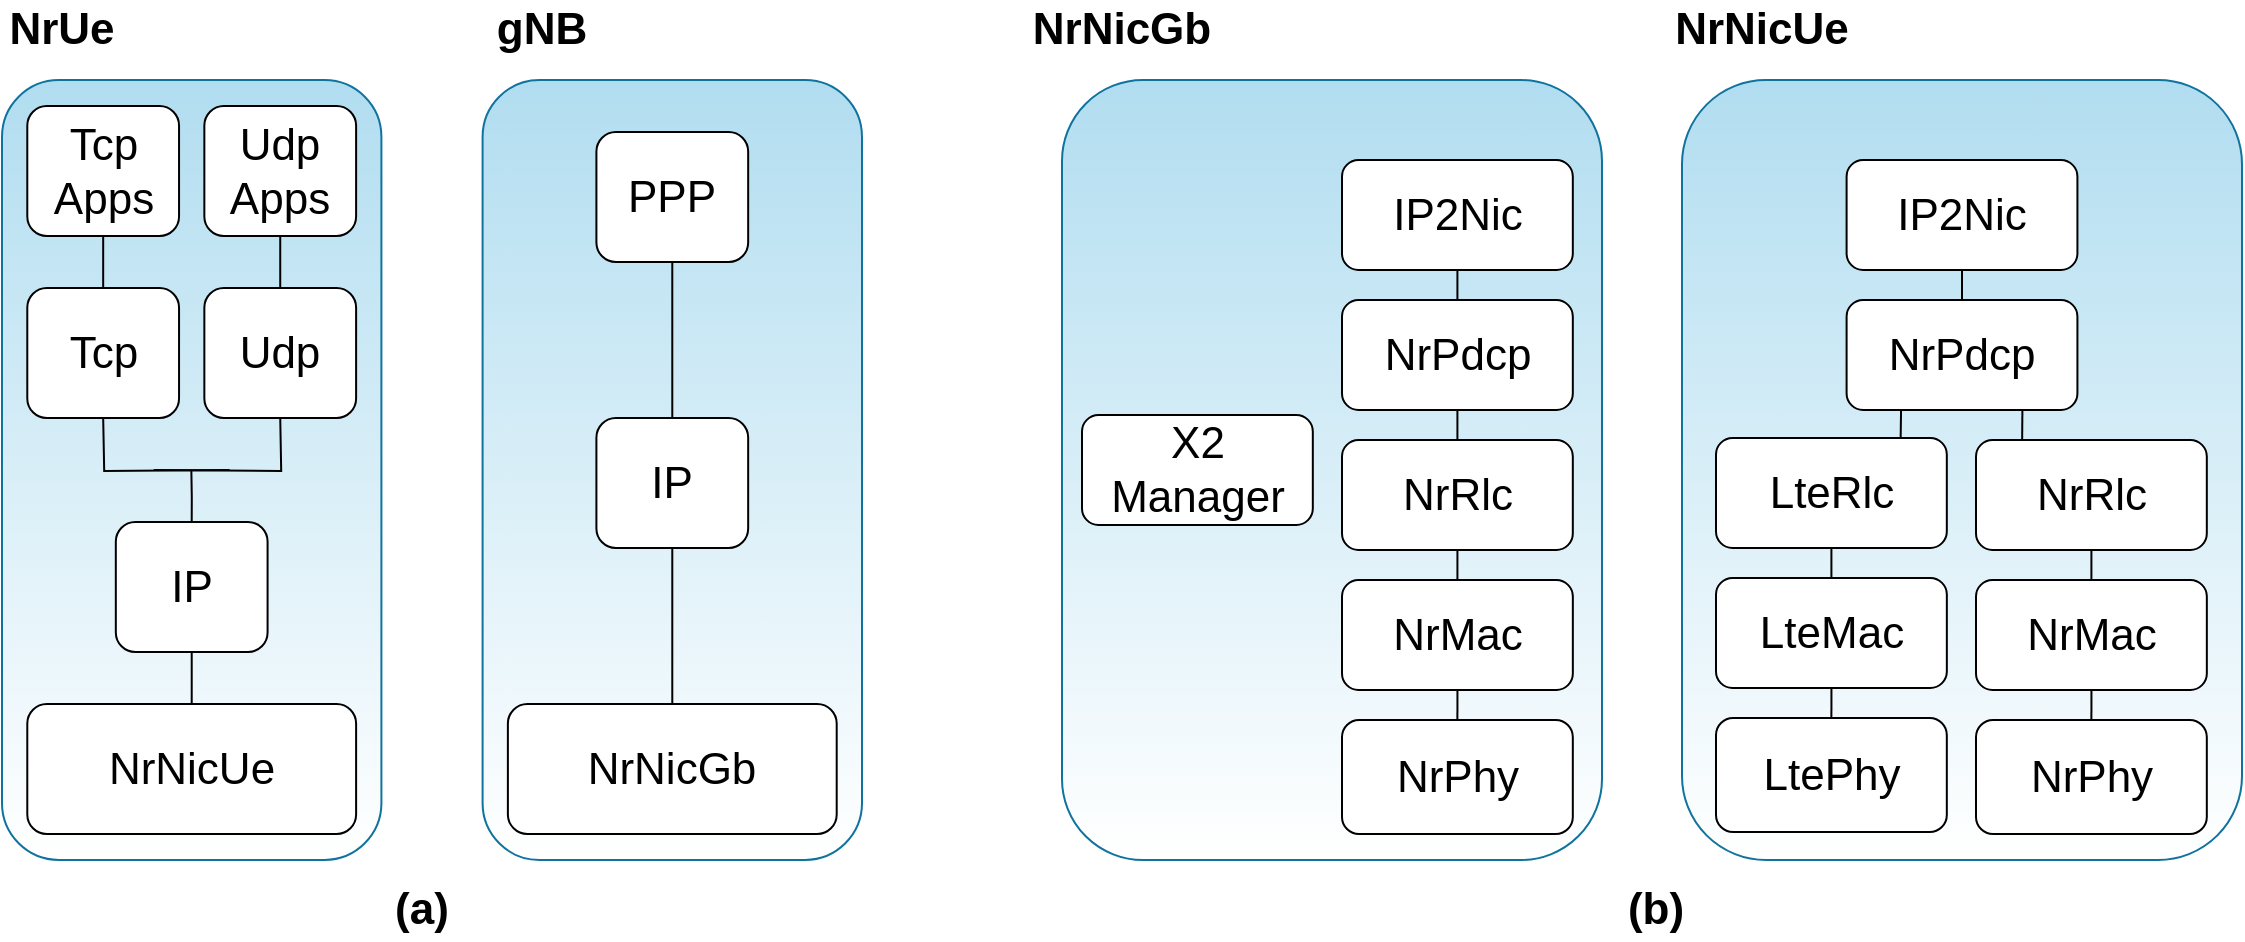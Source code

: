 <mxfile version="20.3.0" type="device"><diagram id="795PZpDMs8vXxlQpQ1Ux" name="Page-1"><mxGraphModel dx="1296" dy="764" grid="1" gridSize="10" guides="1" tooltips="1" connect="1" arrows="1" fold="1" page="1" pageScale="1" pageWidth="3300" pageHeight="4681" math="0" shadow="0"><root><mxCell id="0"/><mxCell id="1" parent="0"/><mxCell id="Ng4AalJjxKyuFk5yqy53-161" value="NrNicGb" style="text;html=1;strokeColor=none;fillColor=none;align=center;verticalAlign=middle;whiteSpace=wrap;rounded=0;fontSize=22;fontStyle=1" parent="1" vertex="1"><mxGeometry x="580" y="80" width="60" height="30" as="geometry"/></mxCell><mxCell id="Ng4AalJjxKyuFk5yqy53-133" value="" style="rounded=1;whiteSpace=wrap;html=1;fillColor=#b1ddf0;strokeColor=#10739e;gradientColor=#FFFFFF;" parent="1" vertex="1"><mxGeometry x="580" y="120" width="270" height="390" as="geometry"/></mxCell><mxCell id="Ng4AalJjxKyuFk5yqy53-139" value="" style="rounded=1;whiteSpace=wrap;html=1;" parent="1" vertex="1"><mxGeometry x="720" y="440" width="115.41" height="57" as="geometry"/></mxCell><mxCell id="Ng4AalJjxKyuFk5yqy53-145" value="" style="endArrow=none;html=1;rounded=0;exitX=0.5;exitY=0;exitDx=0;exitDy=0;entryX=0.5;entryY=1;entryDx=0;entryDy=0;" parent="1" source="Ng4AalJjxKyuFk5yqy53-139" target="Ng4AalJjxKyuFk5yqy53-165" edge="1"><mxGeometry width="50" height="50" relative="1" as="geometry"><mxPoint x="781.765" y="406" as="sourcePoint"/><mxPoint x="724.853" y="406" as="targetPoint"/></mxGeometry></mxCell><mxCell id="Ng4AalJjxKyuFk5yqy53-157" value="NrPhy" style="text;html=1;strokeColor=none;fillColor=none;align=center;verticalAlign=middle;whiteSpace=wrap;rounded=0;fontSize=22;" parent="1" vertex="1"><mxGeometry x="747.7" y="453.5" width="60" height="30" as="geometry"/></mxCell><mxCell id="Ng4AalJjxKyuFk5yqy53-165" value="" style="rounded=1;whiteSpace=wrap;html=1;" parent="1" vertex="1"><mxGeometry x="720" y="370" width="115.42" height="55" as="geometry"/></mxCell><mxCell id="Ng4AalJjxKyuFk5yqy53-166" value="" style="rounded=1;whiteSpace=wrap;html=1;" parent="1" vertex="1"><mxGeometry x="720" y="300" width="115.41" height="55" as="geometry"/></mxCell><mxCell id="Ng4AalJjxKyuFk5yqy53-169" value="" style="rounded=1;whiteSpace=wrap;html=1;" parent="1" vertex="1"><mxGeometry x="720" y="230" width="115.41" height="55" as="geometry"/></mxCell><mxCell id="Ng4AalJjxKyuFk5yqy53-170" value="" style="rounded=1;whiteSpace=wrap;html=1;" parent="1" vertex="1"><mxGeometry x="720" y="160" width="115.41" height="55" as="geometry"/></mxCell><mxCell id="Ng4AalJjxKyuFk5yqy53-171" value="NrMac" style="text;html=1;strokeColor=none;fillColor=none;align=center;verticalAlign=middle;whiteSpace=wrap;rounded=0;fontSize=22;" parent="1" vertex="1"><mxGeometry x="747.7" y="382.5" width="60" height="30" as="geometry"/></mxCell><mxCell id="Ng4AalJjxKyuFk5yqy53-172" value="NrRlc" style="text;html=1;strokeColor=none;fillColor=none;align=center;verticalAlign=middle;whiteSpace=wrap;rounded=0;fontSize=22;" parent="1" vertex="1"><mxGeometry x="747.7" y="312.5" width="60" height="30" as="geometry"/></mxCell><mxCell id="Ng4AalJjxKyuFk5yqy53-173" value="NrPdcp" style="text;html=1;strokeColor=none;fillColor=none;align=center;verticalAlign=middle;whiteSpace=wrap;rounded=0;fontSize=22;" parent="1" vertex="1"><mxGeometry x="747.7" y="242.5" width="60" height="30" as="geometry"/></mxCell><mxCell id="Ng4AalJjxKyuFk5yqy53-174" value="IP2Nic" style="text;html=1;strokeColor=none;fillColor=none;align=center;verticalAlign=middle;whiteSpace=wrap;rounded=0;fontSize=22;" parent="1" vertex="1"><mxGeometry x="747.7" y="172.5" width="60" height="30" as="geometry"/></mxCell><mxCell id="Ng4AalJjxKyuFk5yqy53-175" value="" style="rounded=1;whiteSpace=wrap;html=1;" parent="1" vertex="1"><mxGeometry x="590" y="287.5" width="115.41" height="55" as="geometry"/></mxCell><mxCell id="Ng4AalJjxKyuFk5yqy53-176" value="X2&lt;br&gt;Manager" style="text;html=1;strokeColor=none;fillColor=none;align=center;verticalAlign=middle;whiteSpace=wrap;rounded=0;fontSize=22;" parent="1" vertex="1"><mxGeometry x="617.71" y="300" width="60" height="30" as="geometry"/></mxCell><mxCell id="Ng4AalJjxKyuFk5yqy53-178" value="NrNicUe" style="text;html=1;strokeColor=none;fillColor=none;align=center;verticalAlign=middle;whiteSpace=wrap;rounded=0;fontSize=22;fontStyle=1" parent="1" vertex="1"><mxGeometry x="900" y="80" width="60" height="30" as="geometry"/></mxCell><mxCell id="Ng4AalJjxKyuFk5yqy53-179" value="" style="rounded=1;whiteSpace=wrap;html=1;fillColor=#b1ddf0;strokeColor=#10739e;gradientColor=#FFFFFF;" parent="1" vertex="1"><mxGeometry x="890" y="120" width="280" height="390" as="geometry"/></mxCell><mxCell id="Ng4AalJjxKyuFk5yqy53-180" value="" style="rounded=1;whiteSpace=wrap;html=1;" parent="1" vertex="1"><mxGeometry x="1037" y="440" width="115.41" height="57" as="geometry"/></mxCell><mxCell id="Ng4AalJjxKyuFk5yqy53-181" value="" style="endArrow=none;html=1;rounded=0;exitX=0.5;exitY=0;exitDx=0;exitDy=0;entryX=0.5;entryY=1;entryDx=0;entryDy=0;" parent="1" source="Ng4AalJjxKyuFk5yqy53-180" target="Ng4AalJjxKyuFk5yqy53-183" edge="1"><mxGeometry width="50" height="50" relative="1" as="geometry"><mxPoint x="1101.765" y="406" as="sourcePoint"/><mxPoint x="1044.853" y="406" as="targetPoint"/></mxGeometry></mxCell><mxCell id="Ng4AalJjxKyuFk5yqy53-182" value="NrPhy" style="text;html=1;strokeColor=none;fillColor=none;align=center;verticalAlign=middle;whiteSpace=wrap;rounded=0;fontSize=22;" parent="1" vertex="1"><mxGeometry x="1064.7" y="453.5" width="60" height="30" as="geometry"/></mxCell><mxCell id="Ng4AalJjxKyuFk5yqy53-183" value="" style="rounded=1;whiteSpace=wrap;html=1;" parent="1" vertex="1"><mxGeometry x="1037" y="370" width="115.42" height="55" as="geometry"/></mxCell><mxCell id="Ng4AalJjxKyuFk5yqy53-184" value="" style="rounded=1;whiteSpace=wrap;html=1;" parent="1" vertex="1"><mxGeometry x="1037" y="300" width="115.41" height="55" as="geometry"/></mxCell><mxCell id="Ng4AalJjxKyuFk5yqy53-185" value="" style="rounded=1;whiteSpace=wrap;html=1;" parent="1" vertex="1"><mxGeometry x="972.3" y="230" width="115.41" height="55" as="geometry"/></mxCell><mxCell id="Ng4AalJjxKyuFk5yqy53-186" value="" style="rounded=1;whiteSpace=wrap;html=1;" parent="1" vertex="1"><mxGeometry x="972.3" y="160" width="115.41" height="55" as="geometry"/></mxCell><mxCell id="Ng4AalJjxKyuFk5yqy53-187" value="NrMac" style="text;html=1;strokeColor=none;fillColor=none;align=center;verticalAlign=middle;whiteSpace=wrap;rounded=0;fontSize=22;" parent="1" vertex="1"><mxGeometry x="1064.7" y="382.5" width="60" height="30" as="geometry"/></mxCell><mxCell id="Ng4AalJjxKyuFk5yqy53-188" value="NrRlc" style="text;html=1;strokeColor=none;fillColor=none;align=center;verticalAlign=middle;whiteSpace=wrap;rounded=0;fontSize=22;" parent="1" vertex="1"><mxGeometry x="1064.7" y="312.5" width="60" height="30" as="geometry"/></mxCell><mxCell id="Ng4AalJjxKyuFk5yqy53-189" value="NrPdcp" style="text;html=1;strokeColor=none;fillColor=none;align=center;verticalAlign=middle;whiteSpace=wrap;rounded=0;fontSize=22;" parent="1" vertex="1"><mxGeometry x="1000" y="242.5" width="60" height="30" as="geometry"/></mxCell><mxCell id="Ng4AalJjxKyuFk5yqy53-190" value="IP2Nic" style="text;html=1;strokeColor=none;fillColor=none;align=center;verticalAlign=middle;whiteSpace=wrap;rounded=0;fontSize=22;" parent="1" vertex="1"><mxGeometry x="1000" y="172.5" width="60" height="30" as="geometry"/></mxCell><mxCell id="Ng4AalJjxKyuFk5yqy53-193" value="" style="rounded=1;whiteSpace=wrap;html=1;" parent="1" vertex="1"><mxGeometry x="907" y="439" width="115.41" height="57" as="geometry"/></mxCell><mxCell id="Ng4AalJjxKyuFk5yqy53-194" value="LtePhy" style="text;html=1;strokeColor=none;fillColor=none;align=center;verticalAlign=middle;whiteSpace=wrap;rounded=0;fontSize=22;" parent="1" vertex="1"><mxGeometry x="934.7" y="452.5" width="60" height="30" as="geometry"/></mxCell><mxCell id="Ng4AalJjxKyuFk5yqy53-195" value="" style="rounded=1;whiteSpace=wrap;html=1;" parent="1" vertex="1"><mxGeometry x="907" y="369" width="115.42" height="55" as="geometry"/></mxCell><mxCell id="Ng4AalJjxKyuFk5yqy53-196" value="" style="rounded=1;whiteSpace=wrap;html=1;" parent="1" vertex="1"><mxGeometry x="907" y="299" width="115.41" height="55" as="geometry"/></mxCell><mxCell id="Ng4AalJjxKyuFk5yqy53-197" value="LteMac" style="text;html=1;strokeColor=none;fillColor=none;align=center;verticalAlign=middle;whiteSpace=wrap;rounded=0;fontSize=22;" parent="1" vertex="1"><mxGeometry x="934.7" y="381.5" width="60" height="30" as="geometry"/></mxCell><mxCell id="Ng4AalJjxKyuFk5yqy53-198" value="LteRlc" style="text;html=1;strokeColor=none;fillColor=none;align=center;verticalAlign=middle;whiteSpace=wrap;rounded=0;fontSize=22;" parent="1" vertex="1"><mxGeometry x="934.7" y="311.5" width="60" height="30" as="geometry"/></mxCell><mxCell id="Ng4AalJjxKyuFk5yqy53-202" value="" style="endArrow=none;html=1;rounded=0;fontSize=13;edgeStyle=orthogonalEdgeStyle;exitX=0.8;exitY=0.003;exitDx=0;exitDy=0;exitPerimeter=0;" parent="1" source="Ng4AalJjxKyuFk5yqy53-196" edge="1"><mxGeometry width="50" height="50" relative="1" as="geometry"><mxPoint x="999.53" y="325" as="sourcePoint"/><mxPoint x="999.53" y="285" as="targetPoint"/></mxGeometry></mxCell><mxCell id="Ng4AalJjxKyuFk5yqy53-204" value="" style="endArrow=none;html=1;rounded=0;fontSize=13;edgeStyle=orthogonalEdgeStyle;exitX=0.2;exitY=-0.003;exitDx=0;exitDy=0;exitPerimeter=0;" parent="1" source="Ng4AalJjxKyuFk5yqy53-184" edge="1"><mxGeometry width="50" height="50" relative="1" as="geometry"><mxPoint x="1060" y="299" as="sourcePoint"/><mxPoint x="1060.2" y="285" as="targetPoint"/></mxGeometry></mxCell><mxCell id="Ng4AalJjxKyuFk5yqy53-205" value="" style="endArrow=none;html=1;rounded=0;fontSize=13;entryX=0.5;entryY=1;entryDx=0;entryDy=0;" parent="1" source="Ng4AalJjxKyuFk5yqy53-195" target="Ng4AalJjxKyuFk5yqy53-196" edge="1"><mxGeometry width="50" height="50" relative="1" as="geometry"><mxPoint x="930" y="370" as="sourcePoint"/><mxPoint x="980" y="320" as="targetPoint"/></mxGeometry></mxCell><mxCell id="Ng4AalJjxKyuFk5yqy53-207" value="" style="endArrow=none;html=1;rounded=0;fontSize=13;exitX=0.5;exitY=0;exitDx=0;exitDy=0;entryX=0.5;entryY=1;entryDx=0;entryDy=0;" parent="1" source="Ng4AalJjxKyuFk5yqy53-193" target="Ng4AalJjxKyuFk5yqy53-195" edge="1"><mxGeometry width="50" height="50" relative="1" as="geometry"><mxPoint x="930" y="370" as="sourcePoint"/><mxPoint x="980" y="320" as="targetPoint"/></mxGeometry></mxCell><mxCell id="Ng4AalJjxKyuFk5yqy53-208" value="" style="endArrow=none;html=1;rounded=0;fontSize=13;exitX=0.5;exitY=0;exitDx=0;exitDy=0;entryX=0.5;entryY=1;entryDx=0;entryDy=0;" parent="1" source="Ng4AalJjxKyuFk5yqy53-183" target="Ng4AalJjxKyuFk5yqy53-184" edge="1"><mxGeometry width="50" height="50" relative="1" as="geometry"><mxPoint x="930" y="370" as="sourcePoint"/><mxPoint x="980" y="320" as="targetPoint"/></mxGeometry></mxCell><mxCell id="Ng4AalJjxKyuFk5yqy53-209" value="" style="endArrow=none;html=1;rounded=0;fontSize=13;exitX=0.5;exitY=0;exitDx=0;exitDy=0;entryX=0.5;entryY=1;entryDx=0;entryDy=0;" parent="1" source="Ng4AalJjxKyuFk5yqy53-185" target="Ng4AalJjxKyuFk5yqy53-186" edge="1"><mxGeometry width="50" height="50" relative="1" as="geometry"><mxPoint x="930" y="240" as="sourcePoint"/><mxPoint x="980" y="190" as="targetPoint"/></mxGeometry></mxCell><mxCell id="Ng4AalJjxKyuFk5yqy53-242" value="(a)" style="text;html=1;strokeColor=none;fillColor=none;align=center;verticalAlign=middle;whiteSpace=wrap;rounded=0;fontSize=22;fontStyle=1" parent="1" vertex="1"><mxGeometry x="230" y="520" width="60" height="30" as="geometry"/></mxCell><mxCell id="Ng4AalJjxKyuFk5yqy53-243" value="(b)" style="text;html=1;strokeColor=none;fillColor=none;align=center;verticalAlign=middle;whiteSpace=wrap;rounded=0;fontSize=22;fontStyle=1" parent="1" vertex="1"><mxGeometry x="847" y="520" width="60" height="30" as="geometry"/></mxCell><mxCell id="Ng4AalJjxKyuFk5yqy53-244" value="" style="endArrow=none;html=1;rounded=0;fontSize=13;entryX=0.5;entryY=0;entryDx=0;entryDy=0;" parent="1" source="Ng4AalJjxKyuFk5yqy53-166" target="Ng4AalJjxKyuFk5yqy53-165" edge="1"><mxGeometry width="50" height="50" relative="1" as="geometry"><mxPoint x="720" y="350" as="sourcePoint"/><mxPoint x="770" y="300" as="targetPoint"/></mxGeometry></mxCell><mxCell id="Ng4AalJjxKyuFk5yqy53-245" value="" style="endArrow=none;html=1;rounded=0;fontSize=13;entryX=0.5;entryY=1;entryDx=0;entryDy=0;" parent="1" source="Ng4AalJjxKyuFk5yqy53-169" target="Ng4AalJjxKyuFk5yqy53-170" edge="1"><mxGeometry width="50" height="50" relative="1" as="geometry"><mxPoint x="770" y="250" as="sourcePoint"/><mxPoint x="820" y="200" as="targetPoint"/></mxGeometry></mxCell><mxCell id="Ng4AalJjxKyuFk5yqy53-246" value="" style="endArrow=none;html=1;rounded=0;fontSize=13;entryX=0.5;entryY=1;entryDx=0;entryDy=0;" parent="1" source="Ng4AalJjxKyuFk5yqy53-166" target="Ng4AalJjxKyuFk5yqy53-169" edge="1"><mxGeometry width="50" height="50" relative="1" as="geometry"><mxPoint x="770" y="250" as="sourcePoint"/><mxPoint x="820" y="200" as="targetPoint"/></mxGeometry></mxCell><mxCell id="Ng4AalJjxKyuFk5yqy53-128" value="NrUe" style="text;html=1;strokeColor=none;fillColor=none;align=center;verticalAlign=middle;whiteSpace=wrap;rounded=0;fontSize=22;fontStyle=1" parent="1" vertex="1"><mxGeometry x="50" y="80" width="60" height="30" as="geometry"/></mxCell><mxCell id="Ng4AalJjxKyuFk5yqy53-129" value="gNB" style="text;html=1;strokeColor=none;fillColor=none;align=center;verticalAlign=middle;whiteSpace=wrap;rounded=0;fontSize=22;fontStyle=1" parent="1" vertex="1"><mxGeometry x="290" y="80" width="60" height="30" as="geometry"/></mxCell><mxCell id="Ng4AalJjxKyuFk5yqy53-1" value="" style="rounded=1;whiteSpace=wrap;html=1;fillColor=#b1ddf0;strokeColor=#10739e;gradientColor=#FFFFFF;" parent="1" vertex="1"><mxGeometry x="50" y="120" width="189.706" height="390" as="geometry"/></mxCell><mxCell id="Ng4AalJjxKyuFk5yqy53-2" value="" style="rounded=1;whiteSpace=wrap;html=1;" parent="1" vertex="1"><mxGeometry x="151.176" y="133" width="75.882" height="65" as="geometry"/></mxCell><mxCell id="Ng4AalJjxKyuFk5yqy53-3" value="" style="rounded=1;whiteSpace=wrap;html=1;" parent="1" vertex="1"><mxGeometry x="62.647" y="133" width="75.882" height="65" as="geometry"/></mxCell><mxCell id="Ng4AalJjxKyuFk5yqy53-4" value="" style="rounded=1;whiteSpace=wrap;html=1;" parent="1" vertex="1"><mxGeometry x="151.176" y="224" width="75.882" height="65" as="geometry"/></mxCell><mxCell id="Ng4AalJjxKyuFk5yqy53-5" value="" style="rounded=1;whiteSpace=wrap;html=1;" parent="1" vertex="1"><mxGeometry x="62.647" y="224" width="75.882" height="65" as="geometry"/></mxCell><mxCell id="Ng4AalJjxKyuFk5yqy53-6" value="" style="rounded=1;whiteSpace=wrap;html=1;" parent="1" vertex="1"><mxGeometry x="106.912" y="341" width="75.882" height="65" as="geometry"/></mxCell><mxCell id="Ng4AalJjxKyuFk5yqy53-8" value="" style="rounded=1;whiteSpace=wrap;html=1;" parent="1" vertex="1"><mxGeometry x="62.647" y="432" width="164.412" height="65" as="geometry"/></mxCell><mxCell id="Ng4AalJjxKyuFk5yqy53-9" value="" style="endArrow=none;html=1;rounded=0;entryX=0.5;entryY=1;entryDx=0;entryDy=0;" parent="1" source="Ng4AalJjxKyuFk5yqy53-5" target="Ng4AalJjxKyuFk5yqy53-3" edge="1"><mxGeometry width="50" height="50" relative="1" as="geometry"><mxPoint x="340.882" y="406" as="sourcePoint"/><mxPoint x="404.118" y="341" as="targetPoint"/></mxGeometry></mxCell><mxCell id="Ng4AalJjxKyuFk5yqy53-10" value="" style="endArrow=none;html=1;rounded=0;entryX=0.5;entryY=1;entryDx=0;entryDy=0;exitX=0.5;exitY=0;exitDx=0;exitDy=0;" parent="1" source="Ng4AalJjxKyuFk5yqy53-4" target="Ng4AalJjxKyuFk5yqy53-2" edge="1"><mxGeometry width="50" height="50" relative="1" as="geometry"><mxPoint x="201.765" y="328" as="sourcePoint"/><mxPoint x="265" y="263" as="targetPoint"/></mxGeometry></mxCell><mxCell id="Ng4AalJjxKyuFk5yqy53-15" value="" style="endArrow=none;html=1;rounded=0;edgeStyle=orthogonalEdgeStyle;" parent="1" edge="1"><mxGeometry width="50" height="50" relative="1" as="geometry"><mxPoint x="125.882" y="315" as="sourcePoint"/><mxPoint x="189.118" y="289" as="targetPoint"/></mxGeometry></mxCell><mxCell id="Ng4AalJjxKyuFk5yqy53-16" value="" style="endArrow=none;html=1;rounded=0;edgeStyle=orthogonalEdgeStyle;" parent="1" edge="1"><mxGeometry width="50" height="50" relative="1" as="geometry"><mxPoint x="163.824" y="315" as="sourcePoint"/><mxPoint x="100.588" y="289" as="targetPoint"/></mxGeometry></mxCell><mxCell id="Ng4AalJjxKyuFk5yqy53-18" value="" style="endArrow=none;html=1;rounded=0;edgeStyle=orthogonalEdgeStyle;exitX=0.5;exitY=0;exitDx=0;exitDy=0;" parent="1" source="Ng4AalJjxKyuFk5yqy53-6" edge="1"><mxGeometry width="50" height="50" relative="1" as="geometry"><mxPoint x="144.676" y="380" as="sourcePoint"/><mxPoint x="144.676" y="315" as="targetPoint"/></mxGeometry></mxCell><mxCell id="Ng4AalJjxKyuFk5yqy53-19" value="" style="endArrow=none;html=1;rounded=0;exitX=0.5;exitY=0;exitDx=0;exitDy=0;entryX=0.5;entryY=1;entryDx=0;entryDy=0;" parent="1" source="Ng4AalJjxKyuFk5yqy53-8" target="Ng4AalJjxKyuFk5yqy53-6" edge="1"><mxGeometry width="50" height="50" relative="1" as="geometry"><mxPoint x="201.765" y="406" as="sourcePoint"/><mxPoint x="265" y="341" as="targetPoint"/></mxGeometry></mxCell><mxCell id="Ng4AalJjxKyuFk5yqy53-20" value="" style="rounded=1;whiteSpace=wrap;html=1;fillColor=#b1ddf0;strokeColor=#10739e;gradientColor=#FFFFFF;" parent="1" vertex="1"><mxGeometry x="290.294" y="120" width="189.706" height="390" as="geometry"/></mxCell><mxCell id="Ng4AalJjxKyuFk5yqy53-25" value="" style="rounded=1;whiteSpace=wrap;html=1;" parent="1" vertex="1"><mxGeometry x="347.206" y="289" width="75.882" height="65" as="geometry"/></mxCell><mxCell id="Ng4AalJjxKyuFk5yqy53-26" value="" style="rounded=1;whiteSpace=wrap;html=1;" parent="1" vertex="1"><mxGeometry x="302.941" y="432" width="164.412" height="65" as="geometry"/></mxCell><mxCell id="Ng4AalJjxKyuFk5yqy53-32" value="" style="endArrow=none;html=1;rounded=0;exitX=0.5;exitY=0;exitDx=0;exitDy=0;entryX=0.5;entryY=1;entryDx=0;entryDy=0;" parent="1" source="Ng4AalJjxKyuFk5yqy53-26" target="Ng4AalJjxKyuFk5yqy53-25" edge="1"><mxGeometry width="50" height="50" relative="1" as="geometry"><mxPoint x="442.059" y="406" as="sourcePoint"/><mxPoint x="505.294" y="341" as="targetPoint"/></mxGeometry></mxCell><mxCell id="Ng4AalJjxKyuFk5yqy53-33" value="" style="rounded=1;whiteSpace=wrap;html=1;" parent="1" vertex="1"><mxGeometry x="347.206" y="146" width="75.882" height="65" as="geometry"/></mxCell><mxCell id="Ng4AalJjxKyuFk5yqy53-36" value="" style="endArrow=none;html=1;rounded=0;entryX=0.5;entryY=1;entryDx=0;entryDy=0;" parent="1" source="Ng4AalJjxKyuFk5yqy53-25" target="Ng4AalJjxKyuFk5yqy53-33" edge="1"><mxGeometry width="50" height="50" relative="1" as="geometry"><mxPoint x="340.882" y="289" as="sourcePoint"/><mxPoint x="404.118" y="224" as="targetPoint"/></mxGeometry></mxCell><mxCell id="Ng4AalJjxKyuFk5yqy53-41" value="Tcp Apps" style="text;html=1;strokeColor=none;fillColor=none;align=center;verticalAlign=middle;whiteSpace=wrap;rounded=0;fontSize=22;" parent="1" vertex="1"><mxGeometry x="70.59" y="150.5" width="60" height="30" as="geometry"/></mxCell><mxCell id="Ng4AalJjxKyuFk5yqy53-42" value="Udp Apps" style="text;html=1;strokeColor=none;fillColor=none;align=center;verticalAlign=middle;whiteSpace=wrap;rounded=0;fontSize=22;" parent="1" vertex="1"><mxGeometry x="159.12" y="150.5" width="60" height="30" as="geometry"/></mxCell><mxCell id="Ng4AalJjxKyuFk5yqy53-43" value="Tcp" style="text;html=1;strokeColor=none;fillColor=none;align=center;verticalAlign=middle;whiteSpace=wrap;rounded=0;fontSize=22;" parent="1" vertex="1"><mxGeometry x="70.59" y="241.5" width="60" height="30" as="geometry"/></mxCell><mxCell id="Ng4AalJjxKyuFk5yqy53-67" value="Udp" style="text;html=1;strokeColor=none;fillColor=none;align=center;verticalAlign=middle;whiteSpace=wrap;rounded=0;fontSize=22;" parent="1" vertex="1"><mxGeometry x="159.12" y="241.5" width="60" height="30" as="geometry"/></mxCell><mxCell id="Ng4AalJjxKyuFk5yqy53-68" value="IP" style="text;html=1;strokeColor=none;fillColor=none;align=center;verticalAlign=middle;whiteSpace=wrap;rounded=0;fontSize=22;" parent="1" vertex="1"><mxGeometry x="114.85" y="358.5" width="60" height="30" as="geometry"/></mxCell><mxCell id="Ng4AalJjxKyuFk5yqy53-69" value="NrNicUe" style="text;html=1;strokeColor=none;fillColor=none;align=center;verticalAlign=middle;whiteSpace=wrap;rounded=0;fontSize=22;" parent="1" vertex="1"><mxGeometry x="114.85" y="449.5" width="60" height="30" as="geometry"/></mxCell><mxCell id="Ng4AalJjxKyuFk5yqy53-96" value="NrNicGb" style="text;html=1;strokeColor=none;fillColor=none;align=center;verticalAlign=middle;whiteSpace=wrap;rounded=0;fontSize=22;" parent="1" vertex="1"><mxGeometry x="355.15" y="449.5" width="60" height="30" as="geometry"/></mxCell><mxCell id="Ng4AalJjxKyuFk5yqy53-97" value="IP" style="text;html=1;strokeColor=none;fillColor=none;align=center;verticalAlign=middle;whiteSpace=wrap;rounded=0;fontSize=22;" parent="1" vertex="1"><mxGeometry x="355.15" y="306.5" width="60" height="30" as="geometry"/></mxCell><mxCell id="Ng4AalJjxKyuFk5yqy53-98" value="PPP" style="text;html=1;strokeColor=none;fillColor=none;align=center;verticalAlign=middle;whiteSpace=wrap;rounded=0;fontSize=22;" parent="1" vertex="1"><mxGeometry x="355.15" y="163.5" width="60" height="30" as="geometry"/></mxCell></root></mxGraphModel></diagram></mxfile>